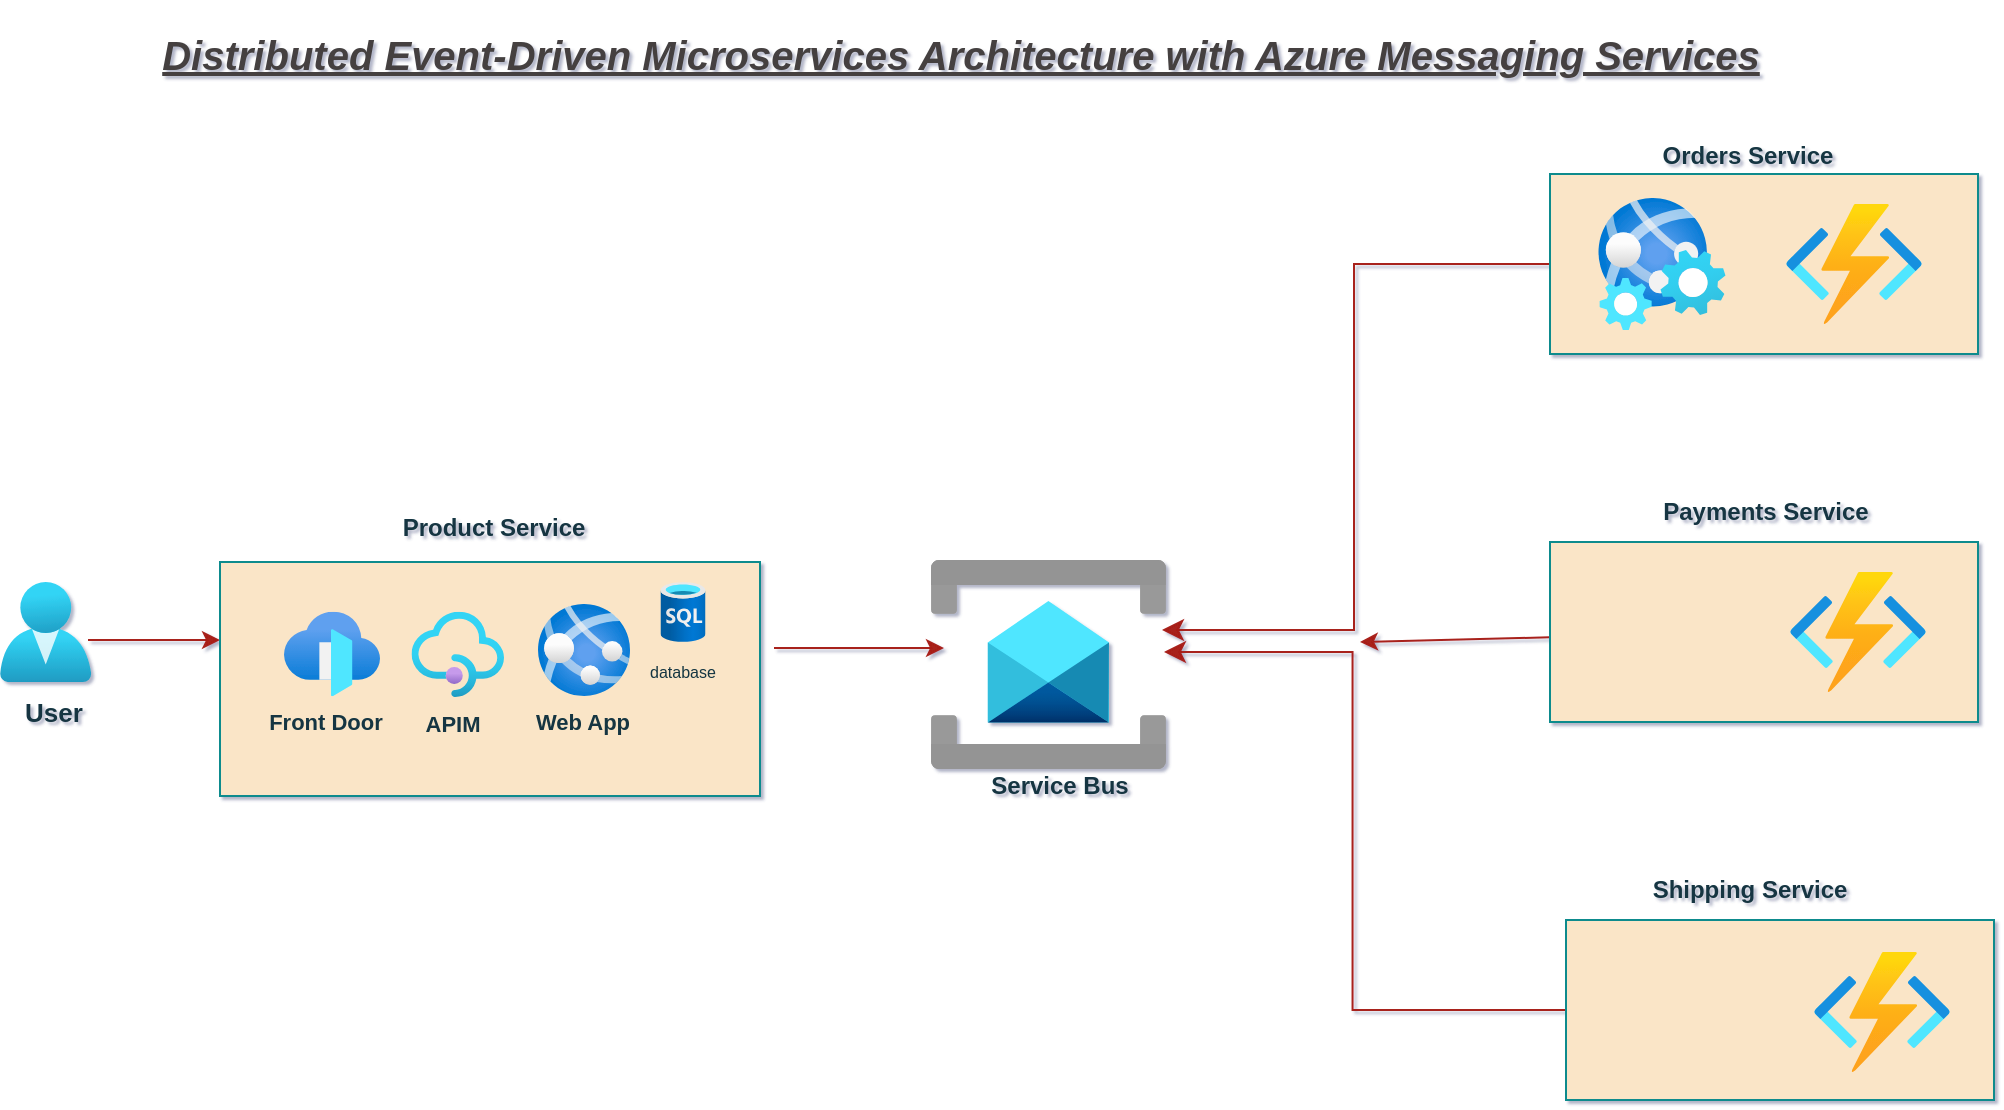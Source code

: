 <mxfile version="26.2.14" pages="2">
  <diagram name="ServiceBus-EventDriven" id="KTqwcdXpjocmhjIUhx2A">
    <mxGraphModel dx="1418" dy="760" grid="0" gridSize="12" guides="1" tooltips="1" connect="1" arrows="1" fold="1" page="1" pageScale="1" pageWidth="1169" pageHeight="827" math="0" shadow="1">
      <root>
        <mxCell id="0" />
        <mxCell id="1" parent="0" />
        <mxCell id="YH1nLclGi4jUU_9F0U5y-1" value="" style="image;aspect=fixed;html=1;points=[];align=center;fontSize=12;image=img/lib/azure2/identity/Users.svg;labelBackgroundColor=none;fillColor=#FAE5C7;strokeColor=#0F8B8D;fontColor=#143642;" parent="1" vertex="1">
          <mxGeometry x="73" y="396" width="45.71" height="50" as="geometry" />
        </mxCell>
        <mxCell id="YH1nLclGi4jUU_9F0U5y-2" value="" style="endArrow=classic;html=1;rounded=0;exitX=0.963;exitY=0.56;exitDx=0;exitDy=0;exitPerimeter=0;labelBackgroundColor=none;strokeColor=#A8201A;fontColor=default;" parent="1" edge="1">
          <mxGeometry width="50" height="50" relative="1" as="geometry">
            <mxPoint x="117.019" y="425.0" as="sourcePoint" />
            <mxPoint x="183" y="425" as="targetPoint" />
          </mxGeometry>
        </mxCell>
        <mxCell id="YH1nLclGi4jUU_9F0U5y-3" value="" style="html=1;dashed=0;whiteSpace=wrap;labelBackgroundColor=none;fillColor=#FAE5C7;strokeColor=#0F8B8D;fontColor=#143642;" parent="1" vertex="1">
          <mxGeometry x="183" y="386" width="270" height="117" as="geometry" />
        </mxCell>
        <mxCell id="YH1nLclGi4jUU_9F0U5y-4" value="" style="image;aspect=fixed;html=1;points=[];align=center;fontSize=12;image=img/lib/azure2/networking/Front_Doors.svg;labelBackgroundColor=none;fillColor=#FAE5C7;strokeColor=#0F8B8D;fontColor=#143642;" parent="1" vertex="1">
          <mxGeometry x="215" y="410.82" width="48" height="42.35" as="geometry" />
        </mxCell>
        <mxCell id="YH1nLclGi4jUU_9F0U5y-5" value="" style="image;aspect=fixed;html=1;points=[];align=center;fontSize=12;image=img/lib/azure2/app_services/API_Management_Services.svg;labelBackgroundColor=none;fillColor=#FAE5C7;strokeColor=#0F8B8D;fontColor=#143642;" parent="1" vertex="1">
          <mxGeometry x="278.75" y="410.82" width="46.25" height="42.69" as="geometry" />
        </mxCell>
        <mxCell id="YH1nLclGi4jUU_9F0U5y-8" value="&lt;font&gt;&lt;b&gt;Front Door&lt;/b&gt;&lt;/font&gt;" style="html=1;dashed=0;whiteSpace=wrap;labelBackgroundColor=none;fillColor=none;strokeColor=none;fontColor=#143642;labelBorderColor=none;fontSize=11;" parent="1" vertex="1">
          <mxGeometry x="205" y="451" width="62" height="30" as="geometry" />
        </mxCell>
        <mxCell id="YH1nLclGi4jUU_9F0U5y-6" value="" style="image;aspect=fixed;html=1;points=[];align=center;fontSize=12;image=img/lib/azure2/app_services/App_Services.svg;labelBackgroundColor=none;fillColor=#FAE5C7;strokeColor=#0F8B8D;fontColor=#143642;" parent="1" vertex="1">
          <mxGeometry x="342" y="407" width="46" height="46" as="geometry" />
        </mxCell>
        <mxCell id="YH1nLclGi4jUU_9F0U5y-9" value="&lt;font&gt;&lt;b&gt;APIM&lt;/b&gt;&lt;/font&gt;" style="html=1;dashed=0;whiteSpace=wrap;labelBackgroundColor=none;fillColor=none;strokeColor=none;fontColor=#143642;labelBorderColor=none;fontSize=11;" parent="1" vertex="1">
          <mxGeometry x="271" y="454" width="57" height="26" as="geometry" />
        </mxCell>
        <mxCell id="YH1nLclGi4jUU_9F0U5y-10" value="&lt;font&gt;&lt;b&gt;Web App&lt;/b&gt;&lt;/font&gt;" style="html=1;dashed=0;whiteSpace=wrap;labelBackgroundColor=none;fillColor=none;strokeColor=none;fontColor=#143642;labelBorderColor=none;fontSize=11;" parent="1" vertex="1">
          <mxGeometry x="337" y="451" width="55" height="30" as="geometry" />
        </mxCell>
        <mxCell id="YH1nLclGi4jUU_9F0U5y-11" value="&lt;font&gt;&lt;b style=&quot;&quot;&gt;Payments Service&lt;/b&gt;&lt;/font&gt;" style="html=1;dashed=0;whiteSpace=wrap;labelBackgroundColor=none;fillColor=none;strokeColor=none;fontColor=#143642;labelBorderColor=none;" parent="1" vertex="1">
          <mxGeometry x="892" y="346" width="128" height="30" as="geometry" />
        </mxCell>
        <mxCell id="YH1nLclGi4jUU_9F0U5y-13" value="" style="endArrow=classic;html=1;rounded=0;labelBackgroundColor=none;strokeColor=#A8201A;fontColor=default;" parent="1" edge="1">
          <mxGeometry width="50" height="50" relative="1" as="geometry">
            <mxPoint x="460" y="429" as="sourcePoint" />
            <mxPoint x="545" y="429" as="targetPoint" />
          </mxGeometry>
        </mxCell>
        <mxCell id="YH1nLclGi4jUU_9F0U5y-17" value="" style="image;aspect=fixed;html=1;points=[];align=center;fontSize=12;image=img/lib/azure2/databases/SQL_Database.svg;strokeColor=#0F8B8D;fontColor=#143642;fillColor=#FAE5C7;labelBackgroundColor=none;" parent="1" vertex="1">
          <mxGeometry x="403.25" y="396" width="22.5" height="30" as="geometry" />
        </mxCell>
        <mxCell id="YH1nLclGi4jUU_9F0U5y-18" value="" style="image;aspect=fixed;html=1;points=[];align=center;fontSize=12;image=img/lib/azure2/integration/Service_Bus.svg;strokeColor=#0F8B8D;fontColor=#143642;fillColor=#FAE5C7;labelBackgroundColor=none;" parent="1" vertex="1">
          <mxGeometry x="538" y="385" width="118.47" height="104.53" as="geometry" />
        </mxCell>
        <mxCell id="YH1nLclGi4jUU_9F0U5y-19" value="&lt;b&gt;Service Bus&lt;/b&gt;" style="html=1;dashed=0;whiteSpace=wrap;labelBackgroundColor=none;fillColor=none;strokeColor=none;fontColor=#143642;labelBorderColor=none;" parent="1" vertex="1">
          <mxGeometry x="538.73" y="483" width="128" height="30" as="geometry" />
        </mxCell>
        <mxCell id="YH1nLclGi4jUU_9F0U5y-20" value="" style="edgeStyle=elbowEdgeStyle;elbow=horizontal;endArrow=classic;html=1;curved=0;rounded=0;endSize=8;startSize=8;strokeColor=#A8201A;fontColor=default;fillColor=#FAE5C7;entryX=-0.016;entryY=0.572;entryDx=0;entryDy=0;entryPerimeter=0;labelBackgroundColor=none;" parent="1" edge="1" source="YH1nLclGi4jUU_9F0U5y-23">
          <mxGeometry width="50" height="50" relative="1" as="geometry">
            <mxPoint x="842.576" y="243.48" as="sourcePoint" />
            <mxPoint x="654" y="420" as="targetPoint" />
            <Array as="points">
              <mxPoint x="750" y="300" />
            </Array>
          </mxGeometry>
        </mxCell>
        <mxCell id="YH1nLclGi4jUU_9F0U5y-21" value="" style="edgeStyle=elbowEdgeStyle;elbow=horizontal;endArrow=classic;html=1;curved=0;rounded=0;endSize=8;startSize=8;strokeColor=#A8201A;fontColor=default;fillColor=#FAE5C7;labelBackgroundColor=none;" parent="1" edge="1" source="YH1nLclGi4jUU_9F0U5y-25">
          <mxGeometry width="50" height="50" relative="1" as="geometry">
            <mxPoint x="849" y="618" as="sourcePoint" />
            <mxPoint x="655" y="431" as="targetPoint" />
            <Array as="points">
              <mxPoint x="749.27" y="311" />
            </Array>
          </mxGeometry>
        </mxCell>
        <mxCell id="YH1nLclGi4jUU_9F0U5y-22" value="" style="endArrow=classic;html=1;rounded=0;labelBackgroundColor=none;strokeColor=#A8201A;fontColor=default;entryX=0.065;entryY=0.5;entryDx=0;entryDy=0;entryPerimeter=0;" parent="1" edge="1" source="YH1nLclGi4jUU_9F0U5y-24">
          <mxGeometry width="50" height="50" relative="1" as="geometry">
            <mxPoint x="842.135" y="424.58" as="sourcePoint" />
            <mxPoint x="753" y="426" as="targetPoint" />
          </mxGeometry>
        </mxCell>
        <mxCell id="YH1nLclGi4jUU_9F0U5y-23" value="" style="html=1;dashed=0;whiteSpace=wrap;labelBackgroundColor=none;fillColor=#FAE5C7;strokeColor=#0F8B8D;fontColor=#143642;" parent="1" vertex="1">
          <mxGeometry x="848" y="192" width="214" height="90" as="geometry" />
        </mxCell>
        <mxCell id="YH1nLclGi4jUU_9F0U5y-24" value="" style="html=1;dashed=0;whiteSpace=wrap;labelBackgroundColor=none;fillColor=#FAE5C7;strokeColor=#0F8B8D;fontColor=#143642;" parent="1" vertex="1">
          <mxGeometry x="848" y="376" width="214" height="90" as="geometry" />
        </mxCell>
        <mxCell id="YH1nLclGi4jUU_9F0U5y-25" value="" style="html=1;dashed=0;whiteSpace=wrap;labelBackgroundColor=none;fillColor=#FAE5C7;strokeColor=#0F8B8D;fontColor=#143642;" parent="1" vertex="1">
          <mxGeometry x="856" y="565" width="214" height="90" as="geometry" />
        </mxCell>
        <mxCell id="YH1nLclGi4jUU_9F0U5y-26" value="" style="image;aspect=fixed;html=1;points=[];align=center;fontSize=12;image=img/lib/azure2/preview/Web_Environment.svg;strokeColor=#0F8B8D;fontColor=#143642;fillColor=#FAE5C7;labelBackgroundColor=none;" parent="1" vertex="1">
          <mxGeometry x="872" y="204" width="64" height="66" as="geometry" />
        </mxCell>
        <mxCell id="YH1nLclGi4jUU_9F0U5y-28" value="" style="image;aspect=fixed;html=1;points=[];align=center;fontSize=12;image=img/lib/azure2/compute/Function_Apps.svg;strokeColor=#0F8B8D;fontColor=#143642;fillColor=#FAE5C7;labelBackgroundColor=none;" parent="1" vertex="1">
          <mxGeometry x="966" y="207" width="68" height="60" as="geometry" />
        </mxCell>
        <mxCell id="YH1nLclGi4jUU_9F0U5y-29" value="" style="image;aspect=fixed;html=1;points=[];align=center;fontSize=12;image=img/lib/azure2/compute/Function_Apps.svg;strokeColor=#0F8B8D;fontColor=#143642;fillColor=#FAE5C7;labelBackgroundColor=none;" parent="1" vertex="1">
          <mxGeometry x="968" y="391" width="68" height="60" as="geometry" />
        </mxCell>
        <mxCell id="YH1nLclGi4jUU_9F0U5y-30" value="" style="image;aspect=fixed;html=1;points=[];align=center;fontSize=12;image=img/lib/azure2/compute/Function_Apps.svg;strokeColor=#0F8B8D;fontColor=#143642;fillColor=#FAE5C7;labelBackgroundColor=none;" parent="1" vertex="1">
          <mxGeometry x="980" y="581" width="68" height="60" as="geometry" />
        </mxCell>
        <mxCell id="YH1nLclGi4jUU_9F0U5y-33" value="&lt;font&gt;&lt;b style=&quot;&quot;&gt;Product Service&lt;/b&gt;&lt;/font&gt;" style="html=1;dashed=0;whiteSpace=wrap;labelBackgroundColor=none;fillColor=none;strokeColor=none;fontColor=#143642;labelBorderColor=none;" parent="1" vertex="1">
          <mxGeometry x="256" y="354" width="128" height="30" as="geometry" />
        </mxCell>
        <mxCell id="YH1nLclGi4jUU_9F0U5y-34" value="&lt;font&gt;&lt;b style=&quot;&quot;&gt;Orders Service&lt;/b&gt;&lt;/font&gt;" style="html=1;dashed=0;whiteSpace=wrap;labelBackgroundColor=none;fillColor=none;strokeColor=none;fontColor=#143642;labelBorderColor=none;" parent="1" vertex="1">
          <mxGeometry x="883" y="168" width="128" height="30" as="geometry" />
        </mxCell>
        <mxCell id="YH1nLclGi4jUU_9F0U5y-35" value="&lt;font&gt;&lt;b style=&quot;&quot;&gt;Shipping Service&lt;/b&gt;&lt;/font&gt;" style="html=1;dashed=0;whiteSpace=wrap;labelBackgroundColor=none;fillColor=none;strokeColor=none;fontColor=#143642;labelBorderColor=none;" parent="1" vertex="1">
          <mxGeometry x="884" y="535" width="128" height="30" as="geometry" />
        </mxCell>
        <mxCell id="YH1nLclGi4jUU_9F0U5y-37" value="&lt;font&gt;database&lt;/font&gt;" style="html=1;dashed=0;whiteSpace=wrap;labelBackgroundColor=none;fillColor=none;strokeColor=none;fontColor=#143642;labelBorderColor=none;fontSize=8;" parent="1" vertex="1">
          <mxGeometry x="386" y="426" width="57" height="30" as="geometry" />
        </mxCell>
        <mxCell id="MeukKZZeisnqmBMGz0VK-1" value="" style="shape=image;html=1;verticalAlign=top;verticalLabelPosition=bottom;labelBackgroundColor=#ffffff;imageAspect=0;aspect=fixed;image=https://cdn0.iconfinder.com/data/icons/business-startup-10/50/19-128.png;strokeColor=#0F8B8D;fontColor=#143642;fillColor=#FAE5C7;" parent="1" vertex="1">
          <mxGeometry x="872" y="381.5" width="71" height="71" as="geometry" />
        </mxCell>
        <mxCell id="MeukKZZeisnqmBMGz0VK-2" value="" style="shape=image;html=1;verticalAlign=top;verticalLabelPosition=bottom;labelBackgroundColor=#ffffff;imageAspect=0;aspect=fixed;image=https://cdn0.iconfinder.com/data/icons/elasto-online-store/26/00-ELASTOFONT-STORE-READY_delivery-128.png;strokeColor=#0F8B8D;fontColor=#143642;fillColor=#FAE5C7;" parent="1" vertex="1">
          <mxGeometry x="876" y="565" width="86" height="86" as="geometry" />
        </mxCell>
        <mxCell id="6iMibQRNK-gj-JR9yRj--1" value="&lt;b style=&quot;&quot;&gt;&lt;font style=&quot;font-size: 13px;&quot;&gt;User&lt;/font&gt;&lt;/b&gt;" style="html=1;dashed=0;whiteSpace=wrap;labelBackgroundColor=none;fillColor=none;strokeColor=none;fontColor=#143642;labelBorderColor=none;" parent="1" vertex="1">
          <mxGeometry x="76" y="446" width="48" height="30" as="geometry" />
        </mxCell>
        <mxCell id="6iMibQRNK-gj-JR9yRj--4" value="&lt;font&gt;&lt;i&gt;Distributed Event-Driven Microservices Architecture with Azure Messaging Services&lt;/i&gt;&lt;/font&gt;" style="html=1;dashed=0;labelBackgroundColor=none;fillColor=none;strokeColor=none;fontColor=light-dark(#444141, #adcad5);labelBorderColor=none;fontStyle=5;fontSize=20;whiteSpace=wrap;" parent="1" vertex="1">
          <mxGeometry x="142" y="105" width="823" height="54" as="geometry" />
        </mxCell>
      </root>
    </mxGraphModel>
  </diagram>
  <diagram id="KO4DcKU-G38dI12ZryxS" name="EventGrid-EventDriven">
    <mxGraphModel dx="1418" dy="760" grid="0" gridSize="12" guides="1" tooltips="1" connect="1" arrows="1" fold="1" page="1" pageScale="1" pageWidth="1169" pageHeight="827" math="0" shadow="0">
      <root>
        <mxCell id="0" />
        <mxCell id="1" parent="0" />
        <mxCell id="_cwM8QqdAKs7x5W7tH98-1" value="" style="image;aspect=fixed;html=1;points=[];align=center;fontSize=12;image=img/lib/azure2/identity/Users.svg;labelBackgroundColor=none;fillColor=#FAE5C7;strokeColor=#0F8B8D;fontColor=#143642;" vertex="1" parent="1">
          <mxGeometry x="102" y="412" width="45.71" height="50" as="geometry" />
        </mxCell>
        <mxCell id="_cwM8QqdAKs7x5W7tH98-2" value="" style="endArrow=classic;html=1;rounded=0;exitX=0.963;exitY=0.56;exitDx=0;exitDy=0;exitPerimeter=0;labelBackgroundColor=none;strokeColor=#A8201A;fontColor=default;" edge="1" parent="1">
          <mxGeometry width="50" height="50" relative="1" as="geometry">
            <mxPoint x="144.019" y="441.0" as="sourcePoint" />
            <mxPoint x="210" y="441" as="targetPoint" />
          </mxGeometry>
        </mxCell>
        <mxCell id="_cwM8QqdAKs7x5W7tH98-3" value="" style="html=1;dashed=0;whiteSpace=wrap;labelBackgroundColor=none;fillColor=#FAE5C7;strokeColor=#0F8B8D;fontColor=#143642;" vertex="1" parent="1">
          <mxGeometry x="212" y="402" width="193" height="90" as="geometry" />
        </mxCell>
        <mxCell id="_cwM8QqdAKs7x5W7tH98-4" value="" style="image;aspect=fixed;html=1;points=[];align=center;fontSize=12;image=img/lib/azure2/networking/Front_Doors.svg;labelBackgroundColor=none;fillColor=#FAE5C7;strokeColor=#0F8B8D;fontColor=#143642;" vertex="1" parent="1">
          <mxGeometry x="222" y="416.82" width="48" height="42.35" as="geometry" />
        </mxCell>
        <mxCell id="_cwM8QqdAKs7x5W7tH98-5" value="" style="image;aspect=fixed;html=1;points=[];align=center;fontSize=12;image=img/lib/azure2/app_services/API_Management_Services.svg;labelBackgroundColor=none;fillColor=#FAE5C7;strokeColor=#0F8B8D;fontColor=#143642;" vertex="1" parent="1">
          <mxGeometry x="285.75" y="418.82" width="46.25" height="42.69" as="geometry" />
        </mxCell>
        <mxCell id="_cwM8QqdAKs7x5W7tH98-6" value="&lt;font style=&quot;font-size: 8px;&quot;&gt;&lt;b&gt;Front Door&lt;/b&gt;&lt;/font&gt;" style="html=1;dashed=0;whiteSpace=wrap;labelBackgroundColor=none;fillColor=none;strokeColor=none;fontColor=#143642;labelBorderColor=none;" vertex="1" parent="1">
          <mxGeometry x="225" y="457" width="48" height="30" as="geometry" />
        </mxCell>
        <mxCell id="_cwM8QqdAKs7x5W7tH98-7" value="" style="image;aspect=fixed;html=1;points=[];align=center;fontSize=12;image=img/lib/azure2/app_services/App_Services.svg;labelBackgroundColor=none;fillColor=#FAE5C7;strokeColor=#0F8B8D;fontColor=#143642;" vertex="1" parent="1">
          <mxGeometry x="342" y="416" width="46" height="46" as="geometry" />
        </mxCell>
        <mxCell id="_cwM8QqdAKs7x5W7tH98-8" value="&lt;font style=&quot;font-size: 8px;&quot;&gt;&lt;b&gt;APIM&lt;/b&gt;&lt;/font&gt;" style="html=1;dashed=0;whiteSpace=wrap;labelBackgroundColor=none;fillColor=none;strokeColor=none;fontColor=#143642;labelBorderColor=none;" vertex="1" parent="1">
          <mxGeometry x="282" y="460" width="48" height="26" as="geometry" />
        </mxCell>
        <mxCell id="_cwM8QqdAKs7x5W7tH98-9" value="&lt;font style=&quot;font-size: 8px;&quot;&gt;&lt;b&gt;Web App&lt;/b&gt;&lt;/font&gt;" style="html=1;dashed=0;whiteSpace=wrap;labelBackgroundColor=none;fillColor=none;strokeColor=none;fontColor=#143642;labelBorderColor=none;" vertex="1" parent="1">
          <mxGeometry x="340" y="457" width="48" height="30" as="geometry" />
        </mxCell>
        <mxCell id="_cwM8QqdAKs7x5W7tH98-10" value="&lt;font&gt;&lt;b style=&quot;&quot;&gt;Payments Process&lt;/b&gt;&lt;/font&gt;" style="html=1;dashed=0;whiteSpace=wrap;labelBackgroundColor=none;fillColor=none;strokeColor=none;fontColor=#143642;labelBorderColor=none;" vertex="1" parent="1">
          <mxGeometry x="887" y="364" width="128" height="30" as="geometry" />
        </mxCell>
        <mxCell id="_cwM8QqdAKs7x5W7tH98-11" value="" style="endArrow=classic;html=1;rounded=0;exitX=0.963;exitY=0.56;exitDx=0;exitDy=0;exitPerimeter=0;labelBackgroundColor=none;strokeColor=#A8201A;fontColor=default;" edge="1" parent="1">
          <mxGeometry width="50" height="50" relative="1" as="geometry">
            <mxPoint x="405.6" y="440.16" as="sourcePoint" />
            <mxPoint x="464" y="440" as="targetPoint" />
          </mxGeometry>
        </mxCell>
        <mxCell id="_cwM8QqdAKs7x5W7tH98-14" value="&lt;b&gt;Cosmos DB&lt;/b&gt;" style="html=1;dashed=0;whiteSpace=wrap;labelBackgroundColor=none;fillColor=none;strokeColor=none;fontColor=#143642;labelBorderColor=none;" vertex="1" parent="1">
          <mxGeometry x="427.73" y="480" width="128" height="30" as="geometry" />
        </mxCell>
        <mxCell id="_cwM8QqdAKs7x5W7tH98-18" value="" style="html=1;dashed=0;whiteSpace=wrap;labelBackgroundColor=none;fillColor=#FAE5C7;strokeColor=#0F8B8D;fontColor=#143642;" vertex="1" parent="1">
          <mxGeometry x="854" y="210" width="214" height="90" as="geometry" />
        </mxCell>
        <mxCell id="_cwM8QqdAKs7x5W7tH98-19" value="" style="html=1;dashed=0;whiteSpace=wrap;labelBackgroundColor=none;fillColor=#FAE5C7;strokeColor=#0F8B8D;fontColor=#143642;" vertex="1" parent="1">
          <mxGeometry x="854" y="394" width="214" height="90" as="geometry" />
        </mxCell>
        <mxCell id="_cwM8QqdAKs7x5W7tH98-20" value="" style="html=1;dashed=0;whiteSpace=wrap;labelBackgroundColor=none;fillColor=#FAE5C7;strokeColor=#0F8B8D;fontColor=#143642;" vertex="1" parent="1">
          <mxGeometry x="859" y="597" width="214" height="90" as="geometry" />
        </mxCell>
        <mxCell id="_cwM8QqdAKs7x5W7tH98-21" value="" style="image;aspect=fixed;html=1;points=[];align=center;fontSize=12;image=img/lib/azure2/preview/Web_Environment.svg;strokeColor=#0F8B8D;fontColor=#143642;fillColor=#FAE5C7;" vertex="1" parent="1">
          <mxGeometry x="878" y="222" width="64" height="66" as="geometry" />
        </mxCell>
        <mxCell id="_cwM8QqdAKs7x5W7tH98-22" value="" style="image;aspect=fixed;html=1;points=[];align=center;fontSize=12;image=img/lib/azure2/compute/Function_Apps.svg;strokeColor=#0F8B8D;fontColor=#143642;fillColor=#FAE5C7;" vertex="1" parent="1">
          <mxGeometry x="974" y="222" width="68" height="60" as="geometry" />
        </mxCell>
        <mxCell id="_cwM8QqdAKs7x5W7tH98-23" value="" style="image;aspect=fixed;html=1;points=[];align=center;fontSize=12;image=img/lib/azure2/compute/Function_Apps.svg;strokeColor=#0F8B8D;fontColor=#143642;fillColor=#FAE5C7;" vertex="1" parent="1">
          <mxGeometry x="974" y="403" width="68" height="60" as="geometry" />
        </mxCell>
        <mxCell id="_cwM8QqdAKs7x5W7tH98-24" value="" style="image;aspect=fixed;html=1;points=[];align=center;fontSize=12;image=img/lib/azure2/compute/Function_Apps.svg;strokeColor=#0F8B8D;fontColor=#143642;fillColor=#FAE5C7;" vertex="1" parent="1">
          <mxGeometry x="986" y="610" width="68" height="60" as="geometry" />
        </mxCell>
        <mxCell id="_cwM8QqdAKs7x5W7tH98-25" value="Payment" style="html=1;whiteSpace=wrap;strokeColor=none;fillColor=#0079D6;labelPosition=center;verticalLabelPosition=middle;verticalAlign=top;align=center;fontSize=12;outlineConnect=0;spacingTop=-6;fontColor=#FFFFFF;shape=mxgraph.sitemap.payment;" vertex="1" parent="1">
          <mxGeometry x="869.5" y="411.17" width="81" height="52" as="geometry" />
        </mxCell>
        <mxCell id="_cwM8QqdAKs7x5W7tH98-26" value="&lt;font&gt;&lt;b style=&quot;&quot;&gt;Product Service&lt;/b&gt;&lt;/font&gt;" style="html=1;dashed=0;whiteSpace=wrap;labelBackgroundColor=none;fillColor=none;strokeColor=none;fontColor=#143642;labelBorderColor=none;" vertex="1" parent="1">
          <mxGeometry x="250" y="376" width="128" height="30" as="geometry" />
        </mxCell>
        <mxCell id="_cwM8QqdAKs7x5W7tH98-27" value="&lt;font&gt;&lt;b style=&quot;&quot;&gt;Orders Service&lt;/b&gt;&lt;/font&gt;" style="html=1;dashed=0;whiteSpace=wrap;labelBackgroundColor=none;fillColor=none;strokeColor=none;fontColor=#143642;labelBorderColor=none;" vertex="1" parent="1">
          <mxGeometry x="889" y="185" width="128" height="30" as="geometry" />
        </mxCell>
        <mxCell id="_cwM8QqdAKs7x5W7tH98-28" value="&lt;font&gt;&lt;b style=&quot;&quot;&gt;Notifications Service&lt;/b&gt;&lt;/font&gt;" style="html=1;dashed=0;whiteSpace=wrap;labelBackgroundColor=none;fillColor=none;strokeColor=none;fontColor=#143642;labelBorderColor=none;" vertex="1" parent="1">
          <mxGeometry x="899" y="572" width="128" height="23" as="geometry" />
        </mxCell>
        <mxCell id="_cwM8QqdAKs7x5W7tH98-29" value="" style="points=[[0.015,0.015,0],[0.985,0.015,0],[0.985,0.985,0],[0.015,0.985,0],[0.25,0,0],[0.5,0,0],[0.75,0,0],[1,0.25,0],[1,0.5,0],[1,0.75,0],[0.75,1,0],[0.5,1,0],[0.25,1,0],[0,0.75,0],[0,0.5,0],[0,0.25,0]];verticalLabelPosition=bottom;html=1;verticalAlign=top;aspect=fixed;align=center;pointerEvents=1;shape=mxgraph.cisco19.rect;prIcon=email_security;fillColor=#FAFAFA;strokeColor=#005073;fontColor=#143642;" vertex="1" parent="1">
          <mxGeometry x="889" y="612" width="64" height="50" as="geometry" />
        </mxCell>
        <mxCell id="cPL-Vsk3uzcYt9DinLjs-2" value="" style="image;aspect=fixed;html=1;points=[];align=center;fontSize=12;image=img/lib/azure2/databases/Azure_Cosmos_DB.svg;strokeColor=#0F8B8D;fontColor=#143642;fillColor=#FAE5C7;" vertex="1" parent="1">
          <mxGeometry x="452" y="400" width="84" height="84" as="geometry" />
        </mxCell>
        <mxCell id="cPL-Vsk3uzcYt9DinLjs-3" value="" style="image;aspect=fixed;html=1;points=[];align=center;fontSize=12;image=img/lib/mscae/Event_Grid.svg;strokeColor=#0F8B8D;fontColor=#143642;fillColor=#FAE5C7;" vertex="1" parent="1">
          <mxGeometry x="653" y="404.17" width="86.83" height="86.83" as="geometry" />
        </mxCell>
        <mxCell id="r2VehVNjIHlXHEVAcEc8-1" value="" style="edgeStyle=elbowEdgeStyle;elbow=horizontal;endArrow=classic;html=1;curved=0;rounded=0;endSize=8;startSize=8;strokeColor=#A8201A;fontColor=#143642;fillColor=#FAE5C7;entryX=-0.016;entryY=0.572;entryDx=0;entryDy=0;entryPerimeter=0;strokeWidth=2;" edge="1" parent="1">
          <mxGeometry width="50" height="50" relative="1" as="geometry">
            <mxPoint x="749" y="438" as="sourcePoint" />
            <mxPoint x="853" y="261" as="targetPoint" />
            <Array as="points">
              <mxPoint x="760" y="318" />
            </Array>
          </mxGeometry>
        </mxCell>
        <mxCell id="r2VehVNjIHlXHEVAcEc8-2" value="" style="edgeStyle=elbowEdgeStyle;elbow=horizontal;endArrow=classic;html=1;curved=0;rounded=0;endSize=8;startSize=8;strokeColor=#A8201A;fontColor=#143642;fillColor=#FAE5C7;strokeWidth=2;entryX=-0.023;entryY=0.4;entryDx=0;entryDy=0;entryPerimeter=0;" edge="1" parent="1" target="_cwM8QqdAKs7x5W7tH98-20">
          <mxGeometry width="50" height="50" relative="1" as="geometry">
            <mxPoint x="725" y="438" as="sourcePoint" />
            <mxPoint x="849" y="633" as="targetPoint" />
            <Array as="points">
              <mxPoint x="759.27" y="318" />
            </Array>
          </mxGeometry>
        </mxCell>
        <mxCell id="r2VehVNjIHlXHEVAcEc8-3" value="" style="endArrow=classic;html=1;rounded=0;labelBackgroundColor=none;strokeColor=#A8201A;fontColor=default;entryX=0.065;entryY=0.5;entryDx=0;entryDy=0;entryPerimeter=0;strokeWidth=2;" edge="1" parent="1">
          <mxGeometry width="50" height="50" relative="1" as="geometry">
            <mxPoint x="761" y="438" as="sourcePoint" />
            <mxPoint x="850.135" y="436.58" as="targetPoint" />
          </mxGeometry>
        </mxCell>
        <mxCell id="r2VehVNjIHlXHEVAcEc8-4" value="" style="edgeStyle=elbowEdgeStyle;elbow=vertical;endArrow=classic;html=1;curved=0;rounded=0;endSize=8;startSize=8;strokeColor=#A8201A;fontColor=#143642;fillColor=#FAE5C7;exitX=0.406;exitY=0;exitDx=0;exitDy=0;exitPerimeter=0;strokeWidth=2;entryX=0.512;entryY=-0.048;entryDx=0;entryDy=0;entryPerimeter=0;" edge="1" parent="1" source="_cwM8QqdAKs7x5W7tH98-27" target="cPL-Vsk3uzcYt9DinLjs-2">
          <mxGeometry width="50" height="50" relative="1" as="geometry">
            <mxPoint x="941" y="174" as="sourcePoint" />
            <mxPoint x="545" y="390" as="targetPoint" />
            <Array as="points">
              <mxPoint x="737" y="138" />
            </Array>
          </mxGeometry>
        </mxCell>
        <mxCell id="r2VehVNjIHlXHEVAcEc8-5" value="" style="edgeStyle=elbowEdgeStyle;elbow=vertical;endArrow=classic;html=1;curved=0;rounded=0;endSize=8;startSize=8;strokeColor=#A8201A;fontColor=#143642;fillColor=#FAE5C7;strokeWidth=2;entryX=0.5;entryY=1;entryDx=0;entryDy=0;" edge="1" parent="1" source="_cwM8QqdAKs7x5W7tH98-20" target="_cwM8QqdAKs7x5W7tH98-14">
          <mxGeometry width="50" height="50" relative="1" as="geometry">
            <mxPoint x="953" y="260" as="sourcePoint" />
            <mxPoint x="494" y="546" as="targetPoint" />
            <Array as="points">
              <mxPoint x="845" y="753" />
            </Array>
          </mxGeometry>
        </mxCell>
        <mxCell id="r2VehVNjIHlXHEVAcEc8-6" value="" style="edgeStyle=elbowEdgeStyle;elbow=vertical;endArrow=classic;html=1;curved=0;rounded=0;endSize=8;startSize=8;strokeColor=#A8201A;fontColor=#143642;fillColor=#FAE5C7;strokeWidth=2;" edge="1" parent="1" source="_cwM8QqdAKs7x5W7tH98-28">
          <mxGeometry width="50" height="50" relative="1" as="geometry">
            <mxPoint x="946.96" y="546" as="sourcePoint" />
            <mxPoint x="497" y="546" as="targetPoint" />
            <Array as="points">
              <mxPoint x="737" y="546" />
            </Array>
          </mxGeometry>
        </mxCell>
        <mxCell id="r2VehVNjIHlXHEVAcEc8-7" value="&lt;b&gt;Event Grid&lt;/b&gt;" style="html=1;dashed=0;whiteSpace=wrap;labelBackgroundColor=none;fillColor=none;strokeColor=none;fontColor=#143642;labelBorderColor=none;" vertex="1" parent="1">
          <mxGeometry x="636.73" y="490" width="128" height="30" as="geometry" />
        </mxCell>
        <mxCell id="r2VehVNjIHlXHEVAcEc8-8" value="" style="endArrow=classic;html=1;rounded=0;labelBackgroundColor=none;strokeColor=#A8201A;fontColor=default;strokeWidth=2;exitX=0.988;exitY=0.536;exitDx=0;exitDy=0;exitPerimeter=0;" edge="1" parent="1" source="cPL-Vsk3uzcYt9DinLjs-2">
          <mxGeometry width="50" height="50" relative="1" as="geometry">
            <mxPoint x="574" y="445" as="sourcePoint" />
            <mxPoint x="653" y="444" as="targetPoint" />
          </mxGeometry>
        </mxCell>
        <mxCell id="r2VehVNjIHlXHEVAcEc8-9" value="&lt;b&gt;&lt;font style=&quot;font-size: 10px;&quot;&gt;ChangeFeed&lt;/font&gt;&lt;/b&gt;" style="html=1;dashed=0;whiteSpace=wrap;labelBackgroundColor=none;fillColor=none;strokeColor=none;fontColor=#143642;labelBorderColor=none;" vertex="1" parent="1">
          <mxGeometry x="528" y="416.82" width="128" height="30" as="geometry" />
        </mxCell>
        <mxCell id="r2VehVNjIHlXHEVAcEc8-10" value="&lt;b style=&quot;&quot;&gt;&lt;font style=&quot;font-size: 13px;&quot;&gt;User&lt;/font&gt;&lt;/b&gt;" style="html=1;dashed=0;whiteSpace=wrap;labelBackgroundColor=none;fillColor=none;strokeColor=none;fontColor=#143642;labelBorderColor=none;" vertex="1" parent="1">
          <mxGeometry x="100" y="460" width="48" height="30" as="geometry" />
        </mxCell>
        <mxCell id="yzl0u4yyJkgpFMJ9v2Kg-1" value="&lt;font&gt;&lt;span&gt;&lt;br&gt;Event-Driven Microservices Architecture with Azure Event Grid and Cosmos DB&lt;/span&gt;&lt;/font&gt;&lt;div&gt;&lt;br&gt;&lt;/div&gt;" style="html=1;dashed=0;whiteSpace=wrap;labelBackgroundColor=none;fillColor=none;strokeColor=none;fontColor=#143642;labelBorderColor=none;fontStyle=7;fontSize=20;" vertex="1" parent="1">
          <mxGeometry x="142" y="66" width="798" height="54" as="geometry" />
        </mxCell>
      </root>
    </mxGraphModel>
  </diagram>
</mxfile>
